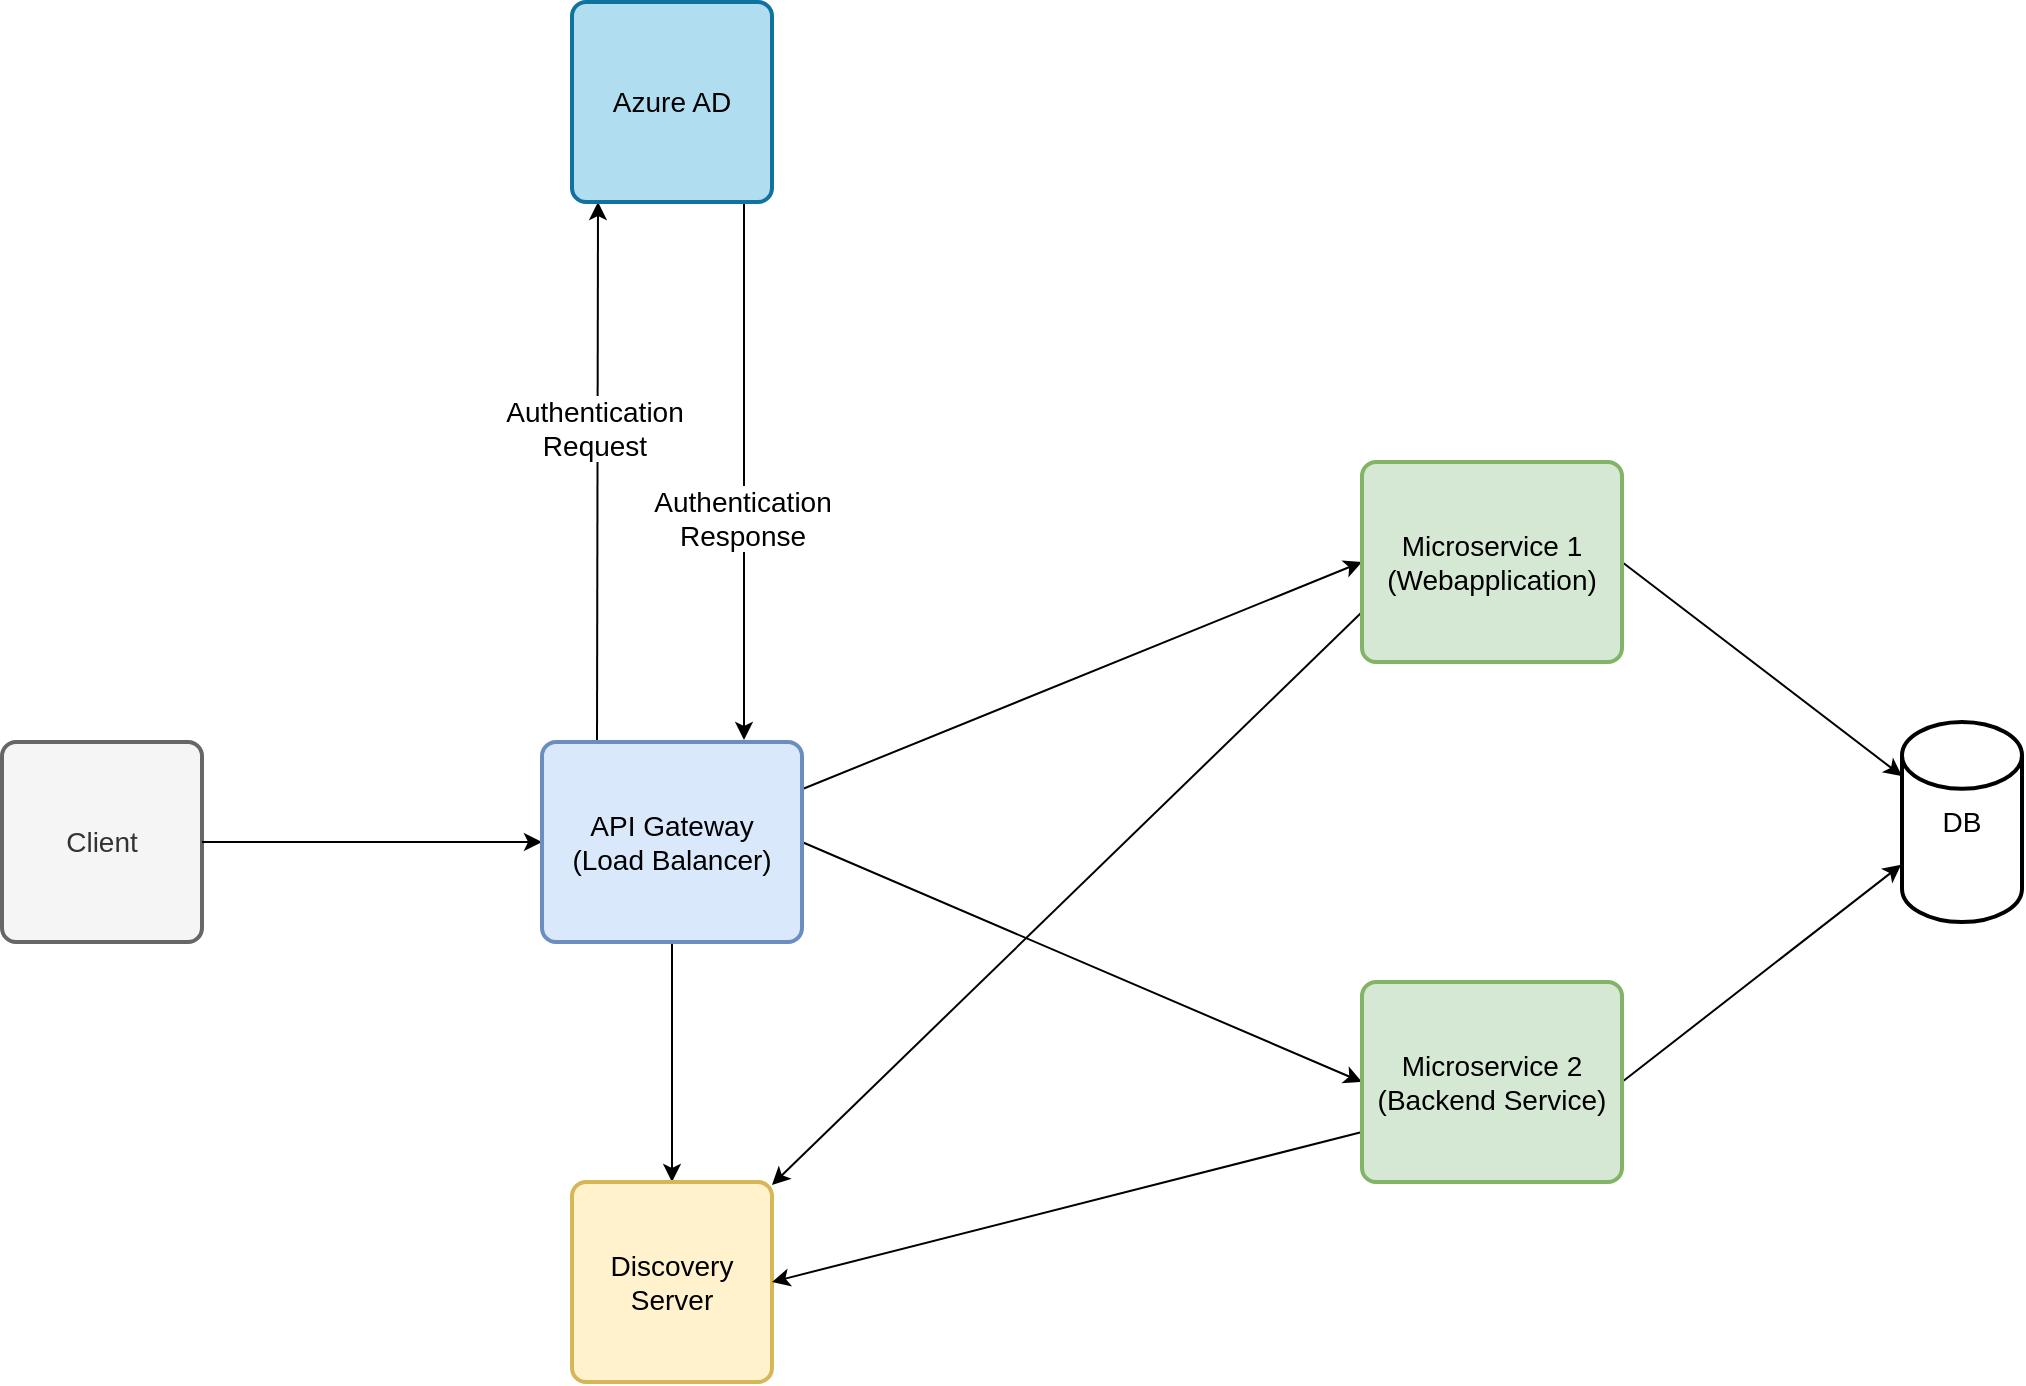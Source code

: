 <mxfile version="20.8.3" type="github">
  <diagram id="coNlutR0dNUi-2ot5q4t" name="Page-1">
    <mxGraphModel dx="1050" dy="1649" grid="1" gridSize="10" guides="1" tooltips="1" connect="1" arrows="1" fold="1" page="1" pageScale="1" pageWidth="850" pageHeight="1100" math="0" shadow="0">
      <root>
        <mxCell id="0" />
        <mxCell id="1" parent="0" />
        <mxCell id="_L3PoctCvsZCvmZVb6Lw-1" value="&lt;font style=&quot;font-size: 14px;&quot;&gt;Client&lt;/font&gt;" style="rounded=1;whiteSpace=wrap;html=1;absoluteArcSize=1;arcSize=14;strokeWidth=2;fillColor=#f5f5f5;fontColor=#333333;strokeColor=#666666;" parent="1" vertex="1">
          <mxGeometry x="210" y="230" width="100" height="100" as="geometry" />
        </mxCell>
        <mxCell id="_L3PoctCvsZCvmZVb6Lw-4" value="" style="endArrow=classic;html=1;rounded=0;exitX=1;exitY=0.5;exitDx=0;exitDy=0;entryX=0;entryY=0.5;entryDx=0;entryDy=0;" parent="1" source="_L3PoctCvsZCvmZVb6Lw-1" target="_L3PoctCvsZCvmZVb6Lw-5" edge="1">
          <mxGeometry width="50" height="50" relative="1" as="geometry">
            <mxPoint x="470" y="390" as="sourcePoint" />
            <mxPoint x="520" y="340" as="targetPoint" />
          </mxGeometry>
        </mxCell>
        <mxCell id="_L3PoctCvsZCvmZVb6Lw-7" style="edgeStyle=orthogonalEdgeStyle;rounded=0;orthogonalLoop=1;jettySize=auto;html=1;entryX=0.5;entryY=0;entryDx=0;entryDy=0;fontSize=14;" parent="1" source="_L3PoctCvsZCvmZVb6Lw-5" target="_L3PoctCvsZCvmZVb6Lw-6" edge="1">
          <mxGeometry relative="1" as="geometry" />
        </mxCell>
        <mxCell id="zdB63VuStM-wEihZcy6S-3" style="rounded=0;orthogonalLoop=1;jettySize=auto;html=1;entryX=0;entryY=0.5;entryDx=0;entryDy=0;fontSize=14;" edge="1" parent="1" source="_L3PoctCvsZCvmZVb6Lw-5" target="zdB63VuStM-wEihZcy6S-2">
          <mxGeometry relative="1" as="geometry" />
        </mxCell>
        <mxCell id="zdB63VuStM-wEihZcy6S-4" style="edgeStyle=none;rounded=0;orthogonalLoop=1;jettySize=auto;html=1;exitX=1;exitY=0.5;exitDx=0;exitDy=0;entryX=0;entryY=0.5;entryDx=0;entryDy=0;fontSize=14;" edge="1" parent="1" source="_L3PoctCvsZCvmZVb6Lw-5" target="zdB63VuStM-wEihZcy6S-1">
          <mxGeometry relative="1" as="geometry" />
        </mxCell>
        <mxCell id="zdB63VuStM-wEihZcy6S-9" style="edgeStyle=none;rounded=0;orthogonalLoop=1;jettySize=auto;html=1;exitX=0.25;exitY=0;exitDx=0;exitDy=0;entryX=0.25;entryY=1;entryDx=0;entryDy=0;fontSize=14;" edge="1" parent="1">
          <mxGeometry relative="1" as="geometry">
            <mxPoint x="507.5" y="230" as="sourcePoint" />
            <mxPoint x="508" y="-40" as="targetPoint" />
          </mxGeometry>
        </mxCell>
        <mxCell id="zdB63VuStM-wEihZcy6S-11" value="Authentication&lt;br&gt;Request" style="edgeLabel;html=1;align=center;verticalAlign=middle;resizable=0;points=[];fontSize=14;" vertex="1" connectable="0" parent="zdB63VuStM-wEihZcy6S-9">
          <mxGeometry x="0.164" y="2" relative="1" as="geometry">
            <mxPoint as="offset" />
          </mxGeometry>
        </mxCell>
        <mxCell id="_L3PoctCvsZCvmZVb6Lw-5" value="&lt;font style=&quot;font-size: 14px;&quot;&gt;API Gateway&lt;br&gt;(Load Balancer)&lt;/font&gt;" style="rounded=1;whiteSpace=wrap;html=1;absoluteArcSize=1;arcSize=14;strokeWidth=2;fillColor=#dae8fc;strokeColor=#6c8ebf;" parent="1" vertex="1">
          <mxGeometry x="480" y="230" width="130" height="100" as="geometry" />
        </mxCell>
        <mxCell id="_L3PoctCvsZCvmZVb6Lw-6" value="Discovery Server" style="rounded=1;whiteSpace=wrap;html=1;absoluteArcSize=1;arcSize=14;strokeWidth=2;fontSize=14;fillColor=#fff2cc;strokeColor=#d6b656;" parent="1" vertex="1">
          <mxGeometry x="495" y="450" width="100" height="100" as="geometry" />
        </mxCell>
        <mxCell id="zdB63VuStM-wEihZcy6S-5" style="edgeStyle=none;rounded=0;orthogonalLoop=1;jettySize=auto;html=1;exitX=0;exitY=0.75;exitDx=0;exitDy=0;entryX=1;entryY=0.5;entryDx=0;entryDy=0;fontSize=14;" edge="1" parent="1" source="zdB63VuStM-wEihZcy6S-1" target="_L3PoctCvsZCvmZVb6Lw-6">
          <mxGeometry relative="1" as="geometry" />
        </mxCell>
        <mxCell id="zdB63VuStM-wEihZcy6S-15" style="edgeStyle=none;rounded=0;orthogonalLoop=1;jettySize=auto;html=1;exitX=1;exitY=0.5;exitDx=0;exitDy=0;entryX=-0.007;entryY=0.714;entryDx=0;entryDy=0;entryPerimeter=0;fontSize=14;" edge="1" parent="1" source="zdB63VuStM-wEihZcy6S-1" target="zdB63VuStM-wEihZcy6S-13">
          <mxGeometry relative="1" as="geometry" />
        </mxCell>
        <mxCell id="zdB63VuStM-wEihZcy6S-1" value="&lt;span style=&quot;font-size: 14px;&quot;&gt;Microservice 2&lt;br&gt;(Backend Service)&lt;br&gt;&lt;/span&gt;" style="rounded=1;whiteSpace=wrap;html=1;absoluteArcSize=1;arcSize=14;strokeWidth=2;fillColor=#d5e8d4;strokeColor=#82b366;" vertex="1" parent="1">
          <mxGeometry x="890" y="350" width="130" height="100" as="geometry" />
        </mxCell>
        <mxCell id="zdB63VuStM-wEihZcy6S-6" style="edgeStyle=none;rounded=0;orthogonalLoop=1;jettySize=auto;html=1;exitX=0;exitY=0.75;exitDx=0;exitDy=0;fontSize=14;" edge="1" parent="1" source="zdB63VuStM-wEihZcy6S-2" target="_L3PoctCvsZCvmZVb6Lw-6">
          <mxGeometry relative="1" as="geometry" />
        </mxCell>
        <mxCell id="zdB63VuStM-wEihZcy6S-14" style="edgeStyle=none;rounded=0;orthogonalLoop=1;jettySize=auto;html=1;exitX=1;exitY=0.5;exitDx=0;exitDy=0;fontSize=14;" edge="1" parent="1" source="zdB63VuStM-wEihZcy6S-2" target="zdB63VuStM-wEihZcy6S-13">
          <mxGeometry relative="1" as="geometry" />
        </mxCell>
        <mxCell id="zdB63VuStM-wEihZcy6S-2" value="&lt;span style=&quot;font-size: 14px;&quot;&gt;Microservice 1 (Webapplication)&lt;/span&gt;" style="rounded=1;whiteSpace=wrap;html=1;absoluteArcSize=1;arcSize=14;strokeWidth=2;fillColor=#d5e8d4;strokeColor=#82b366;" vertex="1" parent="1">
          <mxGeometry x="890" y="90" width="130" height="100" as="geometry" />
        </mxCell>
        <mxCell id="zdB63VuStM-wEihZcy6S-10" style="edgeStyle=none;rounded=0;orthogonalLoop=1;jettySize=auto;html=1;entryX=0.5;entryY=0;entryDx=0;entryDy=0;fontSize=14;" edge="1" parent="1">
          <mxGeometry relative="1" as="geometry">
            <mxPoint x="581" y="-41" as="sourcePoint" />
            <mxPoint x="581" y="229" as="targetPoint" />
            <Array as="points">
              <mxPoint x="581" y="89" />
            </Array>
          </mxGeometry>
        </mxCell>
        <mxCell id="zdB63VuStM-wEihZcy6S-12" value="Authentication&lt;br&gt;Response" style="edgeLabel;html=1;align=center;verticalAlign=middle;resizable=0;points=[];fontSize=14;" vertex="1" connectable="0" parent="zdB63VuStM-wEihZcy6S-10">
          <mxGeometry x="0.176" y="-1" relative="1" as="geometry">
            <mxPoint as="offset" />
          </mxGeometry>
        </mxCell>
        <mxCell id="zdB63VuStM-wEihZcy6S-8" value="Azure AD" style="rounded=1;whiteSpace=wrap;html=1;absoluteArcSize=1;arcSize=14;strokeWidth=2;fontSize=14;fillColor=#b1ddf0;strokeColor=#10739e;" vertex="1" parent="1">
          <mxGeometry x="495" y="-140" width="100" height="100" as="geometry" />
        </mxCell>
        <mxCell id="zdB63VuStM-wEihZcy6S-13" value="DB" style="strokeWidth=2;html=1;shape=mxgraph.flowchart.database;whiteSpace=wrap;fontSize=14;" vertex="1" parent="1">
          <mxGeometry x="1160" y="220" width="60" height="100" as="geometry" />
        </mxCell>
      </root>
    </mxGraphModel>
  </diagram>
</mxfile>
